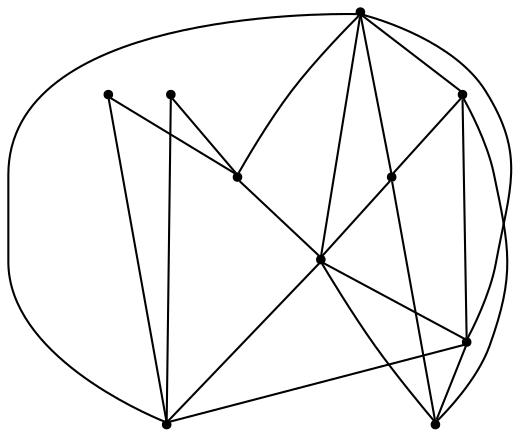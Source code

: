 graph {
  node [shape=point,comment="{\"directed\":false,\"doi\":\"10.1007/978-3-031-49272-3_4\",\"figure\":\"2 (3)\"}"]

  v0 [pos="768.8349678786459,587.4354456714641"]
  v1 [pos="528.7967111582426,347.3981357162695"]
  v2 [pos="528.7967111582427,827.4708917140085"]
  v3 [pos="668.8190348646508,587.435445671464"]
  v4 [pos="528.7967111582427,420.74321772095857"]
  v5 [pos="555.4676568331398,507.4195593903504"]
  v6 [pos="528.7967111582426,547.4253405512022"]
  v7 [pos="388.77444309170016,587.435445671464"]
  v8 [pos="502.12582112321104,507.4195593903503"]
  v9 [pos="288.75851007770495,587.435445671464"]

  v0 -- v1 [id="-1",pos="768.8349678786459,587.4354456714641 528.7967111582426,347.3981357162695 528.7967111582426,347.3981357162695 528.7967111582426,347.3981357162695"]
  v9 -- v2 [id="-2",pos="288.75851007770495,587.435445671464 528.7967111582427,827.4708917140085 528.7967111582427,827.4708917140085 528.7967111582427,827.4708917140085"]
  v9 -- v1 [id="-3",pos="288.75851007770495,587.435445671464 528.7967111582426,347.3981357162695 528.7967111582426,347.3981357162695 528.7967111582426,347.3981357162695"]
  v0 -- v2 [id="-5",pos="768.8349678786459,587.4354456714641 528.7967111582427,827.4708917140085 528.7967111582427,827.4708917140085 528.7967111582427,827.4708917140085"]
  v7 -- v2 [id="-6",pos="388.77444309170016,587.435445671464 528.7967111582427,827.4708917140085 528.7967111582427,827.4708917140085 528.7967111582427,827.4708917140085"]
  v7 -- v3 [id="-9",pos="388.77444309170016,587.435445671464 668.8190348646508,587.435445671464 668.8190348646508,587.435445671464 668.8190348646508,587.435445671464"]
  v7 -- v6 [id="-12",pos="388.77444309170016,587.435445671464 528.7967111582426,547.4253405512022 528.7967111582426,547.4253405512022 528.7967111582426,547.4253405512022"]
  v7 -- v8 [id="-13",pos="388.77444309170016,587.435445671464 502.12582112321104,507.4195593903503 502.12582112321104,507.4195593903503 502.12582112321104,507.4195593903503"]
  v7 -- v4 [id="-14",pos="388.77444309170016,587.435445671464 528.7967111582427,420.74321772095857 528.7967111582427,420.74321772095857 528.7967111582427,420.74321772095857"]
  v7 -- v1 [id="-15",pos="388.77444309170016,587.435445671464 528.7967111582426,347.3981357162695 528.7967111582426,347.3981357162695 528.7967111582426,347.3981357162695"]
  v8 -- v6 [id="-16",pos="502.12582112321104,507.4195593903503 528.7967111582426,547.4253405512022 528.7967111582426,547.4253405512022 528.7967111582426,547.4253405512022"]
  v8 -- v5 [id="-18",pos="502.12582112321104,507.4195593903503 555.4676568331398,507.4195593903504 555.4676568331398,507.4195593903504 555.4676568331398,507.4195593903504"]
  v8 -- v4 [id="-21",pos="502.12582112321104,507.4195593903503 528.7967111582427,420.74321772095857 528.7967111582427,420.74321772095857 528.7967111582427,420.74321772095857"]
  v3 -- v1 [id="-24",pos="668.8190348646508,587.435445671464 528.7967111582426,347.3981357162695 528.7967111582426,347.3981357162695 528.7967111582426,347.3981357162695"]
  v4 -- v1 [id="-27",pos="528.7967111582427,420.74321772095857 528.7967111582426,347.3981357162695 528.7967111582426,347.3981357162695 528.7967111582426,347.3981357162695"]
  v4 -- v5 [id="-29",pos="528.7967111582427,420.74321772095857 555.4676568331398,507.4195593903504 555.4676568331398,507.4195593903504 555.4676568331398,507.4195593903504"]
  v3 -- v4 [id="-31",pos="668.8190348646508,587.435445671464 528.7967111582427,420.74321772095857 528.7967111582427,420.74321772095857 528.7967111582427,420.74321772095857"]
  v6 -- v3 [id="-42",pos="528.7967111582426,547.4253405512022 668.8190348646508,587.435445671464 668.8190348646508,587.435445671464 668.8190348646508,587.435445671464"]
  v6 -- v5 [id="-48",pos="528.7967111582426,547.4253405512022 555.4676568331398,507.4195593903504 555.4676568331398,507.4195593903504 555.4676568331398,507.4195593903504"]
  v2 -- v3 [id="-52",pos="528.7967111582427,827.4708917140085 668.8190348646508,587.435445671464 668.8190348646508,587.435445671464 668.8190348646508,587.435445671464"]
  v3 -- v5 [id="-57",pos="668.8190348646508,587.435445671464 555.4676568331398,507.4195593903504 555.4676568331398,507.4195593903504 555.4676568331398,507.4195593903504"]
}